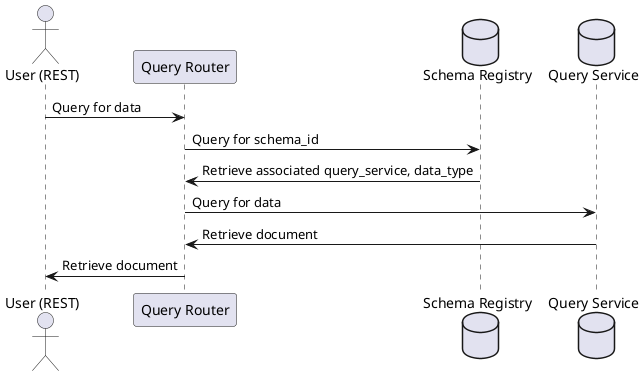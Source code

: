 @startuml
actor "User (REST)" as REST
participant "Query Router" as QR
database "Schema Registry" as SR
database "Query Service" as QS

REST -> QR: Query for data
QR -> SR: Query for schema_id
SR -> QR: Retrieve associated query_service, data_type
QR -> QS: Query for data
QS -> QR: Retrieve document
QR -> REST: Retrieve document
@enduml
